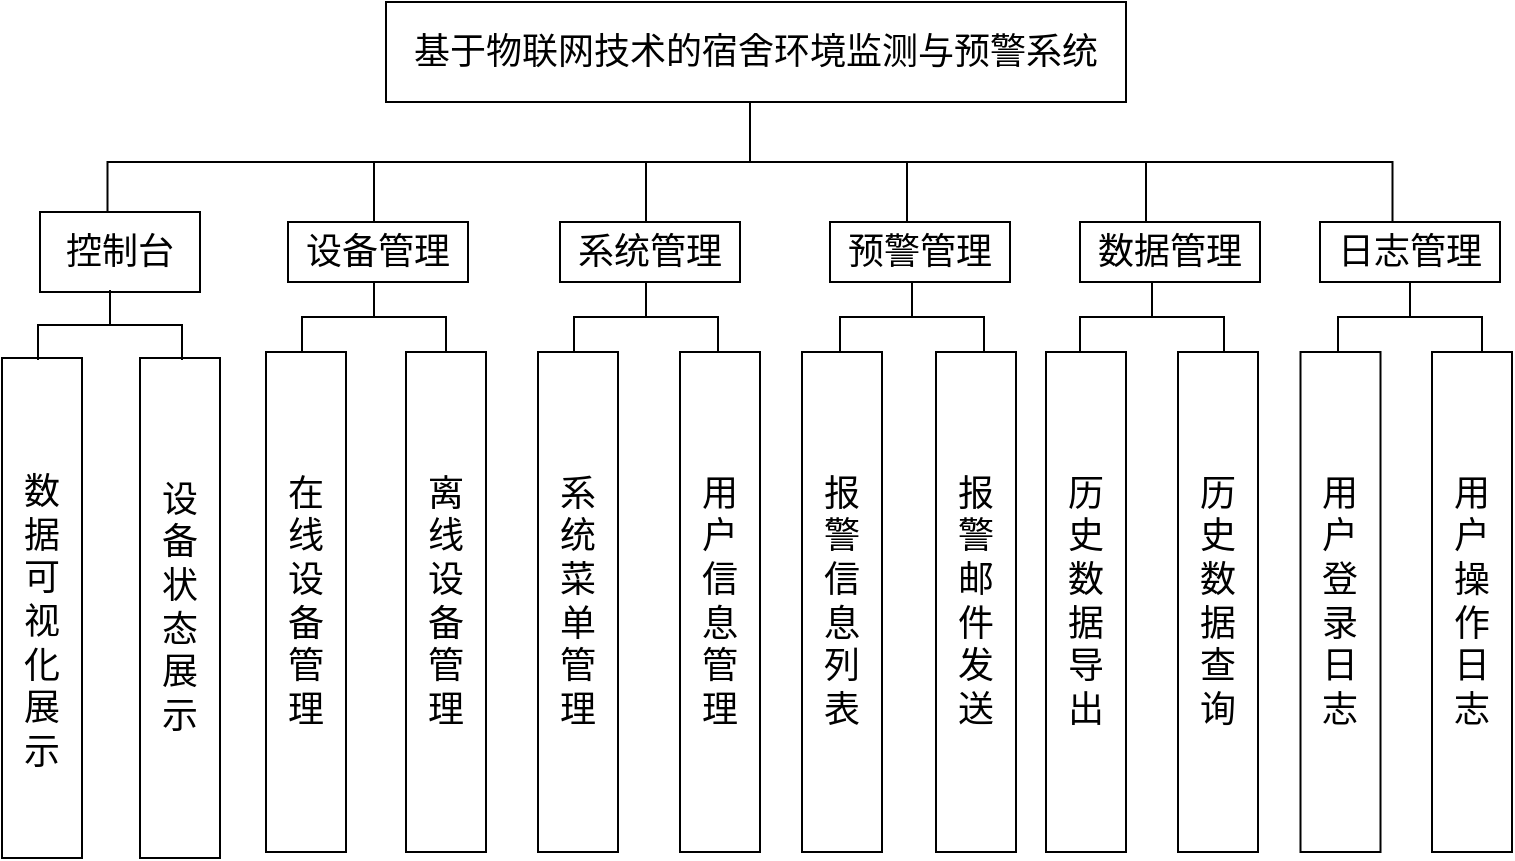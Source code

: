 <mxfile version="27.0.3">
  <diagram name="第 1 页" id="5ql-rkAp0StZzGZ4hSSv">
    <mxGraphModel dx="1500" dy="826" grid="1" gridSize="10" guides="1" tooltips="1" connect="1" arrows="1" fold="1" page="1" pageScale="1" pageWidth="827" pageHeight="1169" math="0" shadow="0">
      <root>
        <mxCell id="0" />
        <mxCell id="1" parent="0" />
        <mxCell id="PGz1YW0kTqPZM6cN3-vh-1" value="&lt;p class=&quot;MsoNormal&quot;&gt;&lt;font face=&quot;Helvetica&quot; style=&quot;font-size: 18px;&quot;&gt;&lt;font style=&quot;&quot;&gt;基于物联网&lt;/font&gt;技术的宿舍&lt;font style=&quot;&quot;&gt;环境监测与预警系统&lt;/font&gt;&lt;/font&gt;&lt;/p&gt;" style="rounded=0;whiteSpace=wrap;html=1;" parent="1" vertex="1">
          <mxGeometry x="243" y="240" width="370" height="50" as="geometry" />
        </mxCell>
        <mxCell id="PGz1YW0kTqPZM6cN3-vh-2" value="" style="strokeWidth=1;html=1;shape=mxgraph.flowchart.annotation_2;align=left;labelPosition=right;pointerEvents=1;direction=south;" parent="1" vertex="1">
          <mxGeometry x="103.75" y="290" width="642.5" height="60" as="geometry" />
        </mxCell>
        <mxCell id="PGz1YW0kTqPZM6cN3-vh-3" value="&lt;br&gt;&lt;div&gt;&lt;font style=&quot;font-size: 18px;&quot;&gt;数&lt;/font&gt;&lt;/div&gt;&lt;div&gt;&lt;font style=&quot;font-size: 18px;&quot;&gt;据&lt;/font&gt;&lt;/div&gt;&lt;div&gt;&lt;font style=&quot;font-size: 18px;&quot;&gt;可&lt;/font&gt;&lt;/div&gt;&lt;div&gt;&lt;font style=&quot;font-size: 18px;&quot;&gt;视&lt;/font&gt;&lt;/div&gt;&lt;div&gt;&lt;font style=&quot;font-size: 18px;&quot;&gt;化&lt;/font&gt;&lt;/div&gt;&lt;div&gt;&lt;font style=&quot;font-size: 18px;&quot;&gt;展&lt;/font&gt;&lt;/div&gt;&lt;div&gt;&lt;font style=&quot;font-size: 18px;&quot;&gt;示&lt;/font&gt;&lt;/div&gt;" style="rounded=0;whiteSpace=wrap;html=1;direction=west;" parent="1" vertex="1">
          <mxGeometry x="51" y="418" width="40" height="250" as="geometry" />
        </mxCell>
        <mxCell id="PGz1YW0kTqPZM6cN3-vh-4" value="&lt;font style=&quot;font-size: 18px;&quot;&gt;控制台&lt;/font&gt;" style="rounded=0;whiteSpace=wrap;html=1;" parent="1" vertex="1">
          <mxGeometry x="70" y="345" width="80" height="40" as="geometry" />
        </mxCell>
        <mxCell id="PGz1YW0kTqPZM6cN3-vh-5" value="" style="endArrow=none;html=1;rounded=0;" parent="1" edge="1">
          <mxGeometry width="50" height="50" relative="1" as="geometry">
            <mxPoint x="237" y="350" as="sourcePoint" />
            <mxPoint x="237" y="320" as="targetPoint" />
          </mxGeometry>
        </mxCell>
        <mxCell id="PGz1YW0kTqPZM6cN3-vh-6" value="" style="endArrow=none;html=1;rounded=0;" parent="1" edge="1">
          <mxGeometry width="50" height="50" relative="1" as="geometry">
            <mxPoint x="373" y="350" as="sourcePoint" />
            <mxPoint x="373" y="320" as="targetPoint" />
          </mxGeometry>
        </mxCell>
        <mxCell id="PGz1YW0kTqPZM6cN3-vh-8" value="" style="endArrow=none;html=1;rounded=0;" parent="1" edge="1">
          <mxGeometry width="50" height="50" relative="1" as="geometry">
            <mxPoint x="503.5" y="350" as="sourcePoint" />
            <mxPoint x="503.5" y="320" as="targetPoint" />
          </mxGeometry>
        </mxCell>
        <mxCell id="PGz1YW0kTqPZM6cN3-vh-9" value="" style="endArrow=none;html=1;rounded=0;" parent="1" edge="1">
          <mxGeometry width="50" height="50" relative="1" as="geometry">
            <mxPoint x="623" y="350" as="sourcePoint" />
            <mxPoint x="623" y="320" as="targetPoint" />
          </mxGeometry>
        </mxCell>
        <mxCell id="PGz1YW0kTqPZM6cN3-vh-11" value="&lt;font style=&quot;font-size: 18px;&quot;&gt;设备管理&lt;/font&gt;" style="rounded=0;whiteSpace=wrap;html=1;" parent="1" vertex="1">
          <mxGeometry x="194" y="350" width="90" height="30" as="geometry" />
        </mxCell>
        <mxCell id="PGz1YW0kTqPZM6cN3-vh-12" value="&lt;font style=&quot;font-size: 18px;&quot;&gt;系统管理&lt;/font&gt;" style="rounded=0;whiteSpace=wrap;html=1;" parent="1" vertex="1">
          <mxGeometry x="330" y="350" width="90" height="30" as="geometry" />
        </mxCell>
        <mxCell id="PGz1YW0kTqPZM6cN3-vh-13" value="&lt;font style=&quot;font-size: 18px;&quot;&gt;预警管理&lt;/font&gt;" style="rounded=0;whiteSpace=wrap;html=1;" parent="1" vertex="1">
          <mxGeometry x="465" y="350" width="90" height="30" as="geometry" />
        </mxCell>
        <mxCell id="PGz1YW0kTqPZM6cN3-vh-14" value="&lt;font style=&quot;font-size: 18px;&quot;&gt;数据管理&lt;/font&gt;" style="rounded=0;whiteSpace=wrap;html=1;" parent="1" vertex="1">
          <mxGeometry x="590" y="350" width="90" height="30" as="geometry" />
        </mxCell>
        <mxCell id="PGz1YW0kTqPZM6cN3-vh-15" value="&lt;font style=&quot;font-size: 18px;&quot;&gt;日志管理&lt;/font&gt;" style="rounded=0;whiteSpace=wrap;html=1;" parent="1" vertex="1">
          <mxGeometry x="710" y="350" width="90" height="30" as="geometry" />
        </mxCell>
        <mxCell id="PGz1YW0kTqPZM6cN3-vh-35" value="&lt;font style=&quot;font-size: 18px;&quot;&gt;设&lt;/font&gt;&lt;div&gt;&lt;font style=&quot;font-size: 18px;&quot;&gt;备&lt;/font&gt;&lt;/div&gt;&lt;div&gt;&lt;font style=&quot;font-size: 18px;&quot;&gt;状&lt;/font&gt;&lt;/div&gt;&lt;div&gt;&lt;font style=&quot;font-size: 18px;&quot;&gt;态&lt;/font&gt;&lt;/div&gt;&lt;div&gt;&lt;font style=&quot;font-size: 18px;&quot;&gt;展&lt;/font&gt;&lt;/div&gt;&lt;div&gt;&lt;font style=&quot;font-size: 18px;&quot;&gt;示&lt;/font&gt;&lt;/div&gt;" style="rounded=0;whiteSpace=wrap;html=1;direction=west;" parent="1" vertex="1">
          <mxGeometry x="120" y="418" width="40" height="250" as="geometry" />
        </mxCell>
        <mxCell id="PGz1YW0kTqPZM6cN3-vh-36" value="&lt;font style=&quot;font-size: 18px;&quot;&gt;在&lt;/font&gt;&lt;div&gt;&lt;font style=&quot;font-size: 18px;&quot;&gt;线&lt;/font&gt;&lt;/div&gt;&lt;div&gt;&lt;font style=&quot;font-size: 18px;&quot;&gt;设&lt;/font&gt;&lt;/div&gt;&lt;div&gt;&lt;font style=&quot;font-size: 18px;&quot;&gt;备&lt;/font&gt;&lt;/div&gt;&lt;div&gt;&lt;font style=&quot;font-size: 18px;&quot;&gt;管&lt;/font&gt;&lt;/div&gt;&lt;div&gt;&lt;font style=&quot;font-size: 18px;&quot;&gt;理&lt;/font&gt;&lt;/div&gt;" style="rounded=0;whiteSpace=wrap;html=1;direction=west;" parent="1" vertex="1">
          <mxGeometry x="183" y="415" width="40" height="250" as="geometry" />
        </mxCell>
        <mxCell id="PGz1YW0kTqPZM6cN3-vh-37" value="&lt;font style=&quot;font-size: 18px;&quot;&gt;离&lt;/font&gt;&lt;div&gt;&lt;font style=&quot;font-size: 18px;&quot;&gt;线&lt;/font&gt;&lt;/div&gt;&lt;div&gt;&lt;font style=&quot;font-size: 18px;&quot;&gt;设&lt;/font&gt;&lt;/div&gt;&lt;div&gt;&lt;font style=&quot;font-size: 18px;&quot;&gt;备&lt;/font&gt;&lt;/div&gt;&lt;div&gt;&lt;font style=&quot;font-size: 18px;&quot;&gt;管&lt;/font&gt;&lt;/div&gt;&lt;div&gt;&lt;font style=&quot;font-size: 18px;&quot;&gt;理&lt;/font&gt;&lt;/div&gt;" style="rounded=0;whiteSpace=wrap;html=1;direction=west;" parent="1" vertex="1">
          <mxGeometry x="253" y="415" width="40" height="250" as="geometry" />
        </mxCell>
        <mxCell id="PGz1YW0kTqPZM6cN3-vh-38" value="&lt;font style=&quot;font-size: 18px;&quot;&gt;系&lt;/font&gt;&lt;div&gt;&lt;font style=&quot;font-size: 18px;&quot;&gt;统&lt;/font&gt;&lt;/div&gt;&lt;div&gt;&lt;font style=&quot;font-size: 18px;&quot;&gt;菜&lt;/font&gt;&lt;div&gt;&lt;font style=&quot;font-size: 18px;&quot;&gt;单&lt;/font&gt;&lt;/div&gt;&lt;div&gt;&lt;font style=&quot;font-size: 18px;&quot;&gt;管&lt;/font&gt;&lt;/div&gt;&lt;div&gt;&lt;font style=&quot;font-size: 18px;&quot;&gt;理&lt;/font&gt;&lt;/div&gt;&lt;/div&gt;" style="rounded=0;whiteSpace=wrap;html=1;direction=west;" parent="1" vertex="1">
          <mxGeometry x="319" y="415" width="40" height="250" as="geometry" />
        </mxCell>
        <mxCell id="PGz1YW0kTqPZM6cN3-vh-39" value="&lt;font style=&quot;font-size: 18px;&quot;&gt;用&lt;/font&gt;&lt;div&gt;&lt;font style=&quot;font-size: 18px;&quot;&gt;户&lt;/font&gt;&lt;/div&gt;&lt;div&gt;&lt;font style=&quot;font-size: 18px;&quot;&gt;信&lt;/font&gt;&lt;/div&gt;&lt;div&gt;&lt;font style=&quot;font-size: 18px;&quot;&gt;息&lt;/font&gt;&lt;/div&gt;&lt;div&gt;&lt;font style=&quot;font-size: 18px;&quot;&gt;管&lt;/font&gt;&lt;/div&gt;&lt;div&gt;&lt;font style=&quot;font-size: 18px;&quot;&gt;理&lt;/font&gt;&lt;/div&gt;" style="rounded=0;whiteSpace=wrap;html=1;direction=west;" parent="1" vertex="1">
          <mxGeometry x="390" y="415" width="40" height="250" as="geometry" />
        </mxCell>
        <mxCell id="PGz1YW0kTqPZM6cN3-vh-40" value="&lt;font style=&quot;font-size: 18px;&quot;&gt;报&lt;/font&gt;&lt;div&gt;&lt;font style=&quot;font-size: 18px;&quot;&gt;警&lt;/font&gt;&lt;/div&gt;&lt;div&gt;&lt;font style=&quot;font-size: 18px;&quot;&gt;信&lt;/font&gt;&lt;/div&gt;&lt;div&gt;&lt;font style=&quot;font-size: 18px;&quot;&gt;息&lt;/font&gt;&lt;/div&gt;&lt;div&gt;&lt;font style=&quot;font-size: 18px;&quot;&gt;列&lt;/font&gt;&lt;/div&gt;&lt;div&gt;&lt;font style=&quot;font-size: 18px;&quot;&gt;表&lt;/font&gt;&lt;/div&gt;" style="rounded=0;whiteSpace=wrap;html=1;direction=west;" parent="1" vertex="1">
          <mxGeometry x="451" y="415" width="40" height="250" as="geometry" />
        </mxCell>
        <mxCell id="PGz1YW0kTqPZM6cN3-vh-42" value="&lt;font style=&quot;font-size: 18px;&quot;&gt;历&lt;/font&gt;&lt;div&gt;&lt;font style=&quot;font-size: 18px;&quot;&gt;史&lt;/font&gt;&lt;/div&gt;&lt;div&gt;&lt;font style=&quot;font-size: 18px;&quot;&gt;数&lt;/font&gt;&lt;/div&gt;&lt;div&gt;&lt;font style=&quot;font-size: 18px;&quot;&gt;据&lt;/font&gt;&lt;/div&gt;&lt;div&gt;&lt;font style=&quot;font-size: 18px;&quot;&gt;导&lt;/font&gt;&lt;/div&gt;&lt;div&gt;&lt;font style=&quot;font-size: 18px;&quot;&gt;出&lt;/font&gt;&lt;/div&gt;" style="rounded=0;whiteSpace=wrap;html=1;direction=west;" parent="1" vertex="1">
          <mxGeometry x="573" y="415" width="40" height="250" as="geometry" />
        </mxCell>
        <mxCell id="PGz1YW0kTqPZM6cN3-vh-41" value="&lt;font style=&quot;font-size: 18px;&quot;&gt;报&lt;/font&gt;&lt;div&gt;&lt;font style=&quot;font-size: 18px;&quot;&gt;警&lt;/font&gt;&lt;/div&gt;&lt;div&gt;&lt;font style=&quot;font-size: 18px;&quot;&gt;邮&lt;/font&gt;&lt;/div&gt;&lt;div&gt;&lt;font style=&quot;font-size: 18px;&quot;&gt;件&lt;/font&gt;&lt;/div&gt;&lt;div&gt;&lt;font style=&quot;font-size: 18px;&quot;&gt;发&lt;/font&gt;&lt;/div&gt;&lt;div&gt;&lt;font style=&quot;font-size: 18px;&quot;&gt;送&lt;/font&gt;&lt;/div&gt;" style="rounded=0;whiteSpace=wrap;html=1;direction=west;" parent="1" vertex="1">
          <mxGeometry x="518" y="415" width="40" height="250" as="geometry" />
        </mxCell>
        <mxCell id="PGz1YW0kTqPZM6cN3-vh-43" value="&lt;font style=&quot;font-size: 18px;&quot;&gt;历&lt;/font&gt;&lt;div&gt;&lt;font style=&quot;font-size: 18px;&quot;&gt;史&lt;/font&gt;&lt;/div&gt;&lt;div&gt;&lt;font style=&quot;font-size: 18px;&quot;&gt;数&lt;/font&gt;&lt;/div&gt;&lt;div&gt;&lt;font style=&quot;font-size: 18px;&quot;&gt;据&lt;/font&gt;&lt;/div&gt;&lt;div&gt;&lt;font style=&quot;font-size: 18px;&quot;&gt;查&lt;/font&gt;&lt;/div&gt;&lt;div&gt;&lt;font style=&quot;font-size: 18px;&quot;&gt;询&lt;/font&gt;&lt;/div&gt;" style="rounded=0;whiteSpace=wrap;html=1;direction=west;" parent="1" vertex="1">
          <mxGeometry x="639" y="415" width="40" height="250" as="geometry" />
        </mxCell>
        <mxCell id="PGz1YW0kTqPZM6cN3-vh-44" value="&lt;font style=&quot;font-size: 18px;&quot;&gt;用&lt;/font&gt;&lt;div&gt;&lt;font style=&quot;font-size: 18px;&quot;&gt;户&lt;/font&gt;&lt;/div&gt;&lt;div&gt;&lt;font style=&quot;font-size: 18px;&quot;&gt;登&lt;/font&gt;&lt;/div&gt;&lt;div&gt;&lt;font style=&quot;font-size: 18px;&quot;&gt;录&lt;/font&gt;&lt;/div&gt;&lt;div&gt;&lt;font style=&quot;font-size: 18px;&quot;&gt;日&lt;/font&gt;&lt;/div&gt;&lt;div&gt;&lt;font style=&quot;font-size: 18px;&quot;&gt;志&lt;/font&gt;&lt;/div&gt;" style="rounded=0;whiteSpace=wrap;html=1;direction=west;" parent="1" vertex="1">
          <mxGeometry x="700.25" y="415" width="40" height="250" as="geometry" />
        </mxCell>
        <mxCell id="PGz1YW0kTqPZM6cN3-vh-46" value="&lt;font style=&quot;font-size: 18px;&quot;&gt;用&lt;/font&gt;&lt;div&gt;&lt;font style=&quot;font-size: 18px;&quot;&gt;户&lt;/font&gt;&lt;/div&gt;&lt;div&gt;&lt;font style=&quot;font-size: 18px;&quot;&gt;操&lt;/font&gt;&lt;/div&gt;&lt;div&gt;&lt;font style=&quot;font-size: 18px;&quot;&gt;作&lt;/font&gt;&lt;/div&gt;&lt;div&gt;&lt;font style=&quot;font-size: 18px;&quot;&gt;日&lt;/font&gt;&lt;/div&gt;&lt;div&gt;&lt;font style=&quot;font-size: 18px;&quot;&gt;志&lt;/font&gt;&lt;/div&gt;" style="rounded=0;whiteSpace=wrap;html=1;direction=west;" parent="1" vertex="1">
          <mxGeometry x="766" y="415" width="40" height="250" as="geometry" />
        </mxCell>
        <mxCell id="PGz1YW0kTqPZM6cN3-vh-47" value="" style="strokeWidth=1;html=1;shape=mxgraph.flowchart.annotation_2;align=left;labelPosition=right;pointerEvents=1;direction=south;" parent="1" vertex="1">
          <mxGeometry x="69" y="384" width="72" height="35" as="geometry" />
        </mxCell>
        <mxCell id="PGz1YW0kTqPZM6cN3-vh-48" value="" style="strokeWidth=1;html=1;shape=mxgraph.flowchart.annotation_2;align=left;labelPosition=right;pointerEvents=1;direction=south;" parent="1" vertex="1">
          <mxGeometry x="201" y="380" width="72" height="35" as="geometry" />
        </mxCell>
        <mxCell id="PGz1YW0kTqPZM6cN3-vh-49" value="" style="strokeWidth=1;html=1;shape=mxgraph.flowchart.annotation_2;align=left;labelPosition=right;pointerEvents=1;direction=south;" parent="1" vertex="1">
          <mxGeometry x="337" y="380" width="72" height="35" as="geometry" />
        </mxCell>
        <mxCell id="PGz1YW0kTqPZM6cN3-vh-50" value="" style="strokeWidth=1;html=1;shape=mxgraph.flowchart.annotation_2;align=left;labelPosition=right;pointerEvents=1;direction=south;" parent="1" vertex="1">
          <mxGeometry x="470" y="380" width="72" height="35" as="geometry" />
        </mxCell>
        <mxCell id="PGz1YW0kTqPZM6cN3-vh-51" value="" style="strokeWidth=1;html=1;shape=mxgraph.flowchart.annotation_2;align=left;labelPosition=right;pointerEvents=1;direction=south;" parent="1" vertex="1">
          <mxGeometry x="590" y="380" width="72" height="35" as="geometry" />
        </mxCell>
        <mxCell id="PGz1YW0kTqPZM6cN3-vh-52" value="" style="strokeWidth=1;html=1;shape=mxgraph.flowchart.annotation_2;align=left;labelPosition=right;pointerEvents=1;direction=south;" parent="1" vertex="1">
          <mxGeometry x="719" y="380" width="72" height="35" as="geometry" />
        </mxCell>
      </root>
    </mxGraphModel>
  </diagram>
</mxfile>
